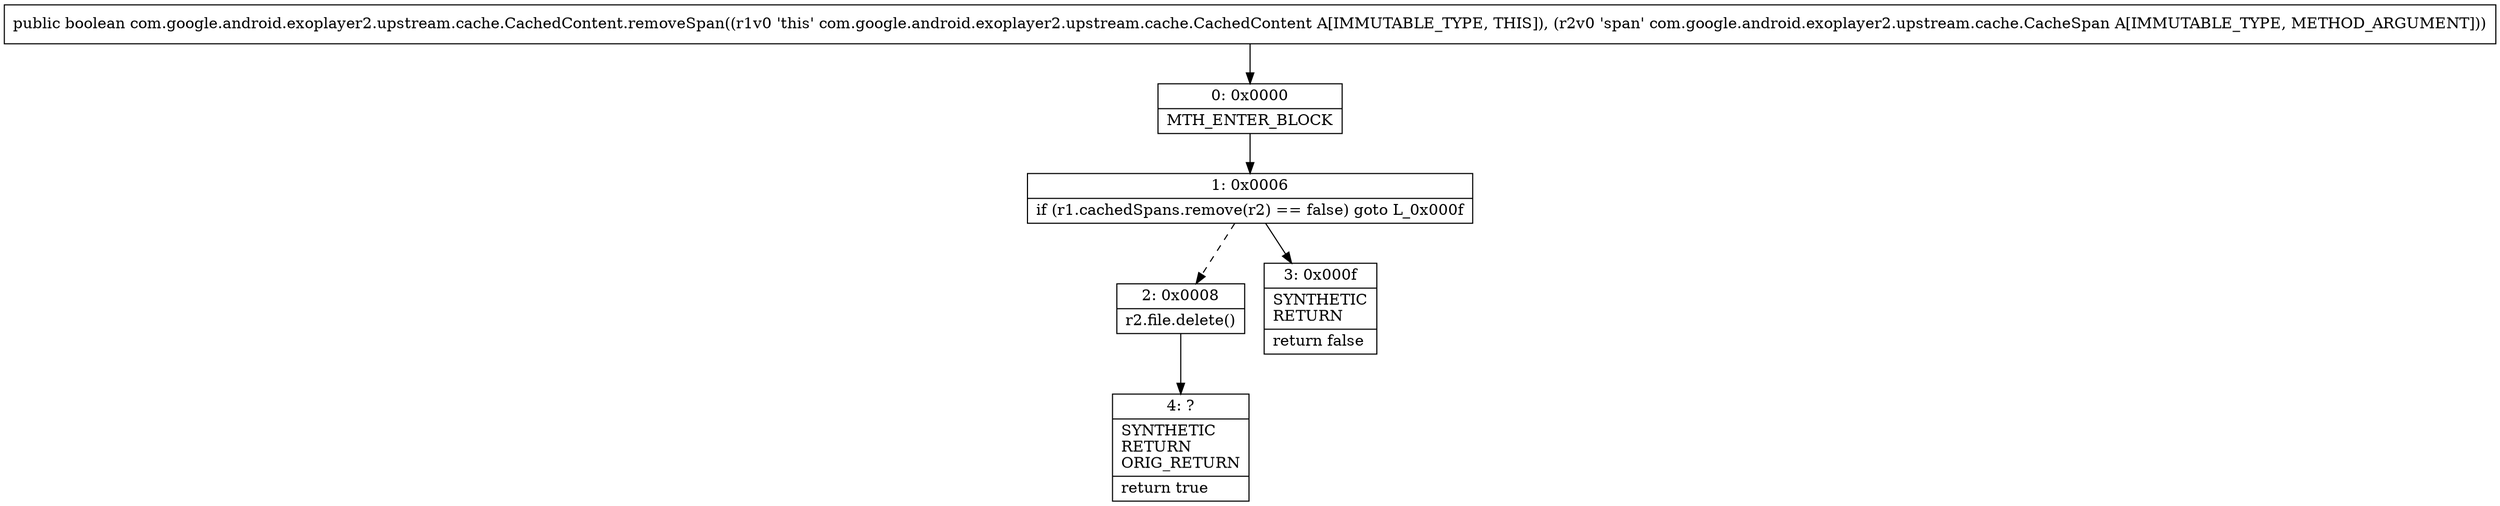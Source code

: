 digraph "CFG forcom.google.android.exoplayer2.upstream.cache.CachedContent.removeSpan(Lcom\/google\/android\/exoplayer2\/upstream\/cache\/CacheSpan;)Z" {
Node_0 [shape=record,label="{0\:\ 0x0000|MTH_ENTER_BLOCK\l}"];
Node_1 [shape=record,label="{1\:\ 0x0006|if (r1.cachedSpans.remove(r2) == false) goto L_0x000f\l}"];
Node_2 [shape=record,label="{2\:\ 0x0008|r2.file.delete()\l}"];
Node_3 [shape=record,label="{3\:\ 0x000f|SYNTHETIC\lRETURN\l|return false\l}"];
Node_4 [shape=record,label="{4\:\ ?|SYNTHETIC\lRETURN\lORIG_RETURN\l|return true\l}"];
MethodNode[shape=record,label="{public boolean com.google.android.exoplayer2.upstream.cache.CachedContent.removeSpan((r1v0 'this' com.google.android.exoplayer2.upstream.cache.CachedContent A[IMMUTABLE_TYPE, THIS]), (r2v0 'span' com.google.android.exoplayer2.upstream.cache.CacheSpan A[IMMUTABLE_TYPE, METHOD_ARGUMENT])) }"];
MethodNode -> Node_0;
Node_0 -> Node_1;
Node_1 -> Node_2[style=dashed];
Node_1 -> Node_3;
Node_2 -> Node_4;
}


